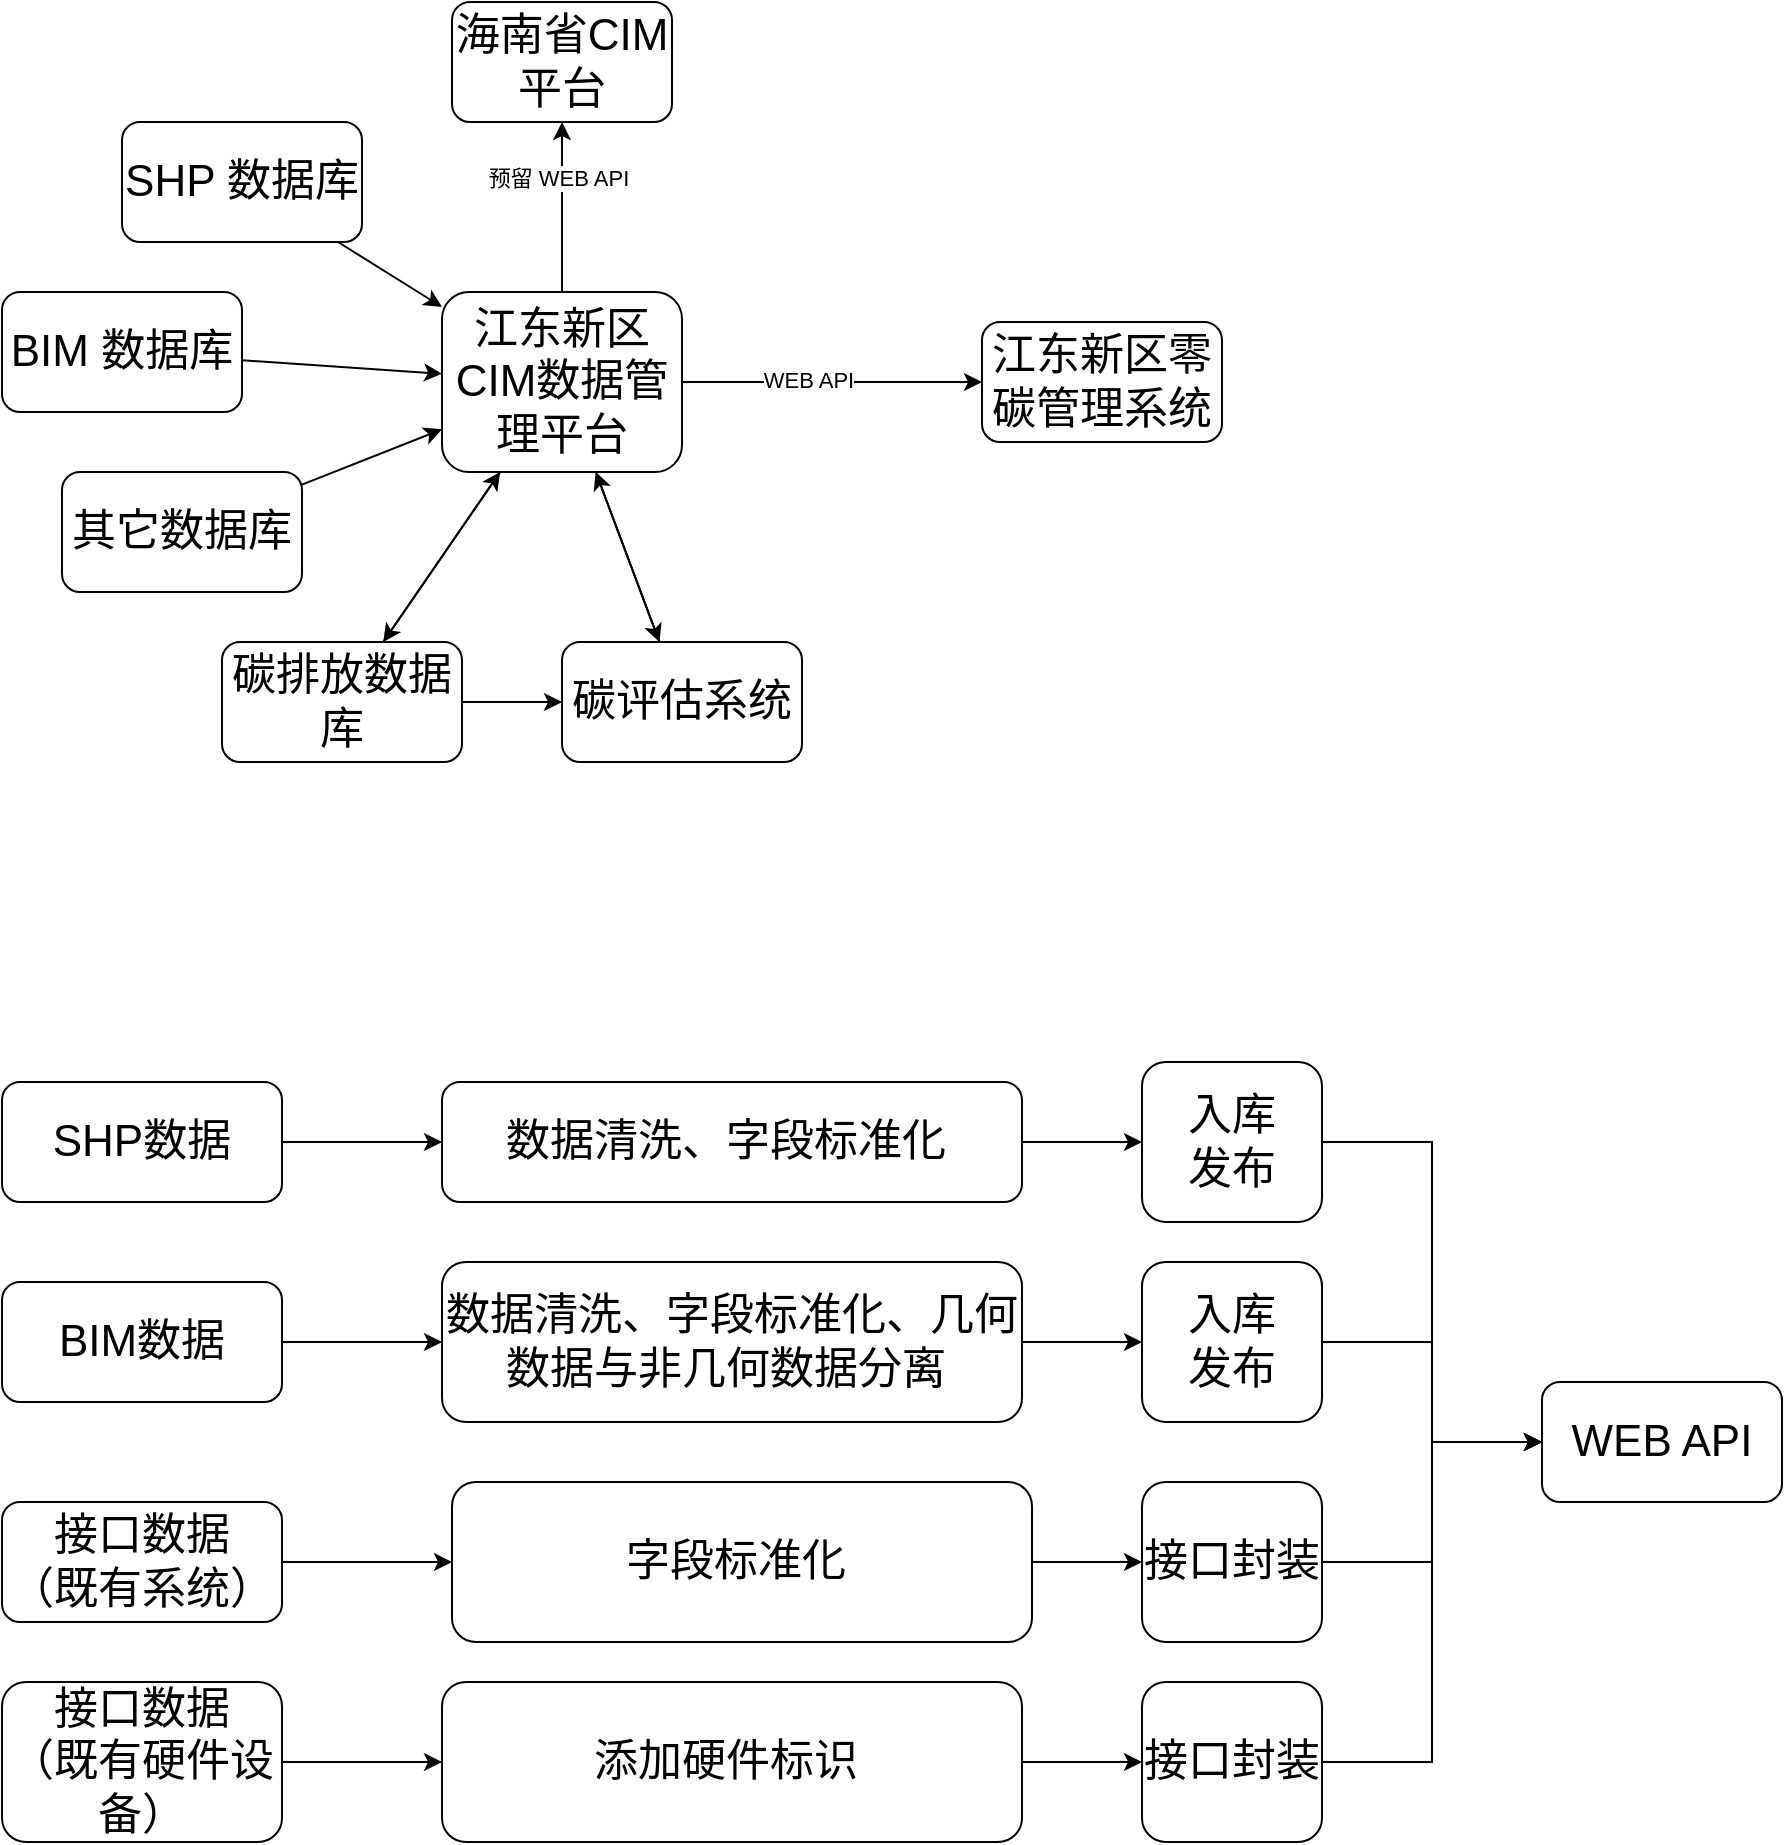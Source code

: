 <mxfile version="21.3.6" type="github">
  <diagram name="第 1 页" id="NKXv_h6Vj96IVA4Fjcek">
    <mxGraphModel dx="1195" dy="652" grid="1" gridSize="10" guides="1" tooltips="1" connect="1" arrows="1" fold="1" page="1" pageScale="1" pageWidth="827" pageHeight="1169" math="0" shadow="0">
      <root>
        <mxCell id="0" />
        <mxCell id="1" parent="0" />
        <mxCell id="PI_EQl_N4xML3odlSElJ-2" style="edgeStyle=orthogonalEdgeStyle;rounded=0;orthogonalLoop=1;jettySize=auto;html=1;" edge="1" parent="1" source="ZtNYFOFDFvPDf5sEN9P7-1" target="PI_EQl_N4xML3odlSElJ-1">
          <mxGeometry relative="1" as="geometry" />
        </mxCell>
        <mxCell id="PI_EQl_N4xML3odlSElJ-15" value="WEB API" style="edgeLabel;html=1;align=center;verticalAlign=middle;resizable=0;points=[];" vertex="1" connectable="0" parent="PI_EQl_N4xML3odlSElJ-2">
          <mxGeometry x="-0.167" y="1" relative="1" as="geometry">
            <mxPoint as="offset" />
          </mxGeometry>
        </mxCell>
        <mxCell id="PI_EQl_N4xML3odlSElJ-5" style="rounded=0;orthogonalLoop=1;jettySize=auto;html=1;" edge="1" parent="1" source="ZtNYFOFDFvPDf5sEN9P7-1" target="PI_EQl_N4xML3odlSElJ-3">
          <mxGeometry relative="1" as="geometry" />
        </mxCell>
        <mxCell id="PI_EQl_N4xML3odlSElJ-6" style="rounded=0;orthogonalLoop=1;jettySize=auto;html=1;" edge="1" parent="1" source="ZtNYFOFDFvPDf5sEN9P7-1" target="PI_EQl_N4xML3odlSElJ-4">
          <mxGeometry relative="1" as="geometry" />
        </mxCell>
        <mxCell id="PI_EQl_N4xML3odlSElJ-13" style="rounded=0;orthogonalLoop=1;jettySize=auto;html=1;" edge="1" parent="1" source="ZtNYFOFDFvPDf5sEN9P7-1" target="PI_EQl_N4xML3odlSElJ-9">
          <mxGeometry relative="1" as="geometry" />
        </mxCell>
        <mxCell id="PI_EQl_N4xML3odlSElJ-14" value="预留 WEB API" style="edgeLabel;html=1;align=center;verticalAlign=middle;resizable=0;points=[];" vertex="1" connectable="0" parent="PI_EQl_N4xML3odlSElJ-13">
          <mxGeometry x="0.34" y="2" relative="1" as="geometry">
            <mxPoint as="offset" />
          </mxGeometry>
        </mxCell>
        <mxCell id="ZtNYFOFDFvPDf5sEN9P7-1" value="&lt;font style=&quot;font-size: 22px;&quot;&gt;江东新区CIM数据管理平台&lt;/font&gt;" style="rounded=1;whiteSpace=wrap;html=1;" parent="1" vertex="1">
          <mxGeometry x="260" y="265" width="120" height="90" as="geometry" />
        </mxCell>
        <mxCell id="PI_EQl_N4xML3odlSElJ-1" value="&lt;font style=&quot;font-size: 22px;&quot;&gt;江东新区零碳管理系统&lt;/font&gt;" style="rounded=1;whiteSpace=wrap;html=1;" vertex="1" parent="1">
          <mxGeometry x="530" y="280" width="120" height="60" as="geometry" />
        </mxCell>
        <mxCell id="PI_EQl_N4xML3odlSElJ-7" style="edgeStyle=orthogonalEdgeStyle;rounded=0;orthogonalLoop=1;jettySize=auto;html=1;" edge="1" parent="1" source="PI_EQl_N4xML3odlSElJ-3" target="PI_EQl_N4xML3odlSElJ-4">
          <mxGeometry relative="1" as="geometry" />
        </mxCell>
        <mxCell id="PI_EQl_N4xML3odlSElJ-10" style="rounded=0;orthogonalLoop=1;jettySize=auto;html=1;" edge="1" parent="1" source="PI_EQl_N4xML3odlSElJ-3" target="ZtNYFOFDFvPDf5sEN9P7-1">
          <mxGeometry relative="1" as="geometry" />
        </mxCell>
        <mxCell id="PI_EQl_N4xML3odlSElJ-3" value="&lt;font style=&quot;font-size: 22px;&quot;&gt;碳排放数据库&lt;/font&gt;" style="rounded=1;whiteSpace=wrap;html=1;" vertex="1" parent="1">
          <mxGeometry x="150" y="440" width="120" height="60" as="geometry" />
        </mxCell>
        <mxCell id="PI_EQl_N4xML3odlSElJ-11" style="rounded=0;orthogonalLoop=1;jettySize=auto;html=1;" edge="1" parent="1" source="PI_EQl_N4xML3odlSElJ-4" target="ZtNYFOFDFvPDf5sEN9P7-1">
          <mxGeometry relative="1" as="geometry" />
        </mxCell>
        <mxCell id="PI_EQl_N4xML3odlSElJ-4" value="&lt;font style=&quot;font-size: 22px;&quot;&gt;碳评估系统&lt;/font&gt;" style="rounded=1;whiteSpace=wrap;html=1;" vertex="1" parent="1">
          <mxGeometry x="320" y="440" width="120" height="60" as="geometry" />
        </mxCell>
        <mxCell id="PI_EQl_N4xML3odlSElJ-9" value="&lt;font style=&quot;font-size: 22px;&quot;&gt;海南省CIM平台&lt;/font&gt;" style="rounded=1;whiteSpace=wrap;html=1;" vertex="1" parent="1">
          <mxGeometry x="265" y="120" width="110" height="60" as="geometry" />
        </mxCell>
        <mxCell id="PI_EQl_N4xML3odlSElJ-19" style="rounded=0;orthogonalLoop=1;jettySize=auto;html=1;" edge="1" parent="1" source="PI_EQl_N4xML3odlSElJ-16" target="ZtNYFOFDFvPDf5sEN9P7-1">
          <mxGeometry relative="1" as="geometry" />
        </mxCell>
        <mxCell id="PI_EQl_N4xML3odlSElJ-16" value="&lt;font style=&quot;font-size: 22px;&quot;&gt;SHP 数据库&lt;/font&gt;" style="rounded=1;whiteSpace=wrap;html=1;" vertex="1" parent="1">
          <mxGeometry x="100" y="180" width="120" height="60" as="geometry" />
        </mxCell>
        <mxCell id="PI_EQl_N4xML3odlSElJ-20" style="rounded=0;orthogonalLoop=1;jettySize=auto;html=1;" edge="1" parent="1" source="PI_EQl_N4xML3odlSElJ-17" target="ZtNYFOFDFvPDf5sEN9P7-1">
          <mxGeometry relative="1" as="geometry" />
        </mxCell>
        <mxCell id="PI_EQl_N4xML3odlSElJ-17" value="&lt;font style=&quot;font-size: 22px;&quot;&gt;BIM 数据库&lt;/font&gt;" style="rounded=1;whiteSpace=wrap;html=1;" vertex="1" parent="1">
          <mxGeometry x="40" y="265" width="120" height="60" as="geometry" />
        </mxCell>
        <mxCell id="PI_EQl_N4xML3odlSElJ-21" style="rounded=0;orthogonalLoop=1;jettySize=auto;html=1;" edge="1" parent="1" source="PI_EQl_N4xML3odlSElJ-18" target="ZtNYFOFDFvPDf5sEN9P7-1">
          <mxGeometry relative="1" as="geometry" />
        </mxCell>
        <mxCell id="PI_EQl_N4xML3odlSElJ-18" value="&lt;font style=&quot;font-size: 22px;&quot;&gt;其它数据库&lt;/font&gt;" style="rounded=1;whiteSpace=wrap;html=1;" vertex="1" parent="1">
          <mxGeometry x="70" y="355" width="120" height="60" as="geometry" />
        </mxCell>
        <mxCell id="PI_EQl_N4xML3odlSElJ-31" style="edgeStyle=orthogonalEdgeStyle;rounded=0;orthogonalLoop=1;jettySize=auto;html=1;" edge="1" parent="1" source="PI_EQl_N4xML3odlSElJ-24" target="PI_EQl_N4xML3odlSElJ-28">
          <mxGeometry relative="1" as="geometry" />
        </mxCell>
        <mxCell id="PI_EQl_N4xML3odlSElJ-24" value="&lt;font style=&quot;font-size: 22px;&quot;&gt;SHP数据&lt;/font&gt;" style="rounded=1;whiteSpace=wrap;html=1;" vertex="1" parent="1">
          <mxGeometry x="40" y="660" width="140" height="60" as="geometry" />
        </mxCell>
        <mxCell id="PI_EQl_N4xML3odlSElJ-30" style="edgeStyle=orthogonalEdgeStyle;rounded=0;orthogonalLoop=1;jettySize=auto;html=1;" edge="1" parent="1" source="PI_EQl_N4xML3odlSElJ-25" target="PI_EQl_N4xML3odlSElJ-29">
          <mxGeometry relative="1" as="geometry" />
        </mxCell>
        <mxCell id="PI_EQl_N4xML3odlSElJ-25" value="&lt;font style=&quot;font-size: 22px;&quot;&gt;BIM数据&lt;/font&gt;" style="rounded=1;whiteSpace=wrap;html=1;" vertex="1" parent="1">
          <mxGeometry x="40" y="760" width="140" height="60" as="geometry" />
        </mxCell>
        <mxCell id="PI_EQl_N4xML3odlSElJ-33" style="edgeStyle=orthogonalEdgeStyle;rounded=0;orthogonalLoop=1;jettySize=auto;html=1;" edge="1" parent="1" source="PI_EQl_N4xML3odlSElJ-26" target="PI_EQl_N4xML3odlSElJ-32">
          <mxGeometry relative="1" as="geometry" />
        </mxCell>
        <mxCell id="PI_EQl_N4xML3odlSElJ-26" value="&lt;font style=&quot;font-size: 22px;&quot;&gt;接口数据&lt;br&gt;（既有系统）&lt;/font&gt;" style="rounded=1;whiteSpace=wrap;html=1;" vertex="1" parent="1">
          <mxGeometry x="40" y="870" width="140" height="60" as="geometry" />
        </mxCell>
        <mxCell id="PI_EQl_N4xML3odlSElJ-35" style="edgeStyle=orthogonalEdgeStyle;rounded=0;orthogonalLoop=1;jettySize=auto;html=1;" edge="1" parent="1" source="PI_EQl_N4xML3odlSElJ-27" target="PI_EQl_N4xML3odlSElJ-34">
          <mxGeometry relative="1" as="geometry" />
        </mxCell>
        <mxCell id="PI_EQl_N4xML3odlSElJ-27" value="&lt;font style=&quot;font-size: 22px;&quot;&gt;接口数据&lt;br&gt;（既有硬件设备）&lt;/font&gt;" style="rounded=1;whiteSpace=wrap;html=1;" vertex="1" parent="1">
          <mxGeometry x="40" y="960" width="140" height="80" as="geometry" />
        </mxCell>
        <mxCell id="PI_EQl_N4xML3odlSElJ-43" style="edgeStyle=orthogonalEdgeStyle;rounded=0;orthogonalLoop=1;jettySize=auto;html=1;" edge="1" parent="1" source="PI_EQl_N4xML3odlSElJ-28" target="PI_EQl_N4xML3odlSElJ-42">
          <mxGeometry relative="1" as="geometry" />
        </mxCell>
        <mxCell id="PI_EQl_N4xML3odlSElJ-28" value="&lt;font style=&quot;font-size: 22px;&quot;&gt;数据清洗、字段标准化&amp;nbsp;&lt;/font&gt;" style="rounded=1;whiteSpace=wrap;html=1;" vertex="1" parent="1">
          <mxGeometry x="260" y="660" width="290" height="60" as="geometry" />
        </mxCell>
        <mxCell id="PI_EQl_N4xML3odlSElJ-41" style="edgeStyle=orthogonalEdgeStyle;rounded=0;orthogonalLoop=1;jettySize=auto;html=1;" edge="1" parent="1" source="PI_EQl_N4xML3odlSElJ-29" target="PI_EQl_N4xML3odlSElJ-40">
          <mxGeometry relative="1" as="geometry" />
        </mxCell>
        <mxCell id="PI_EQl_N4xML3odlSElJ-29" value="&lt;font style=&quot;font-size: 22px;&quot;&gt;数据清洗、字段标准化、几何数据与非几何数据分离&amp;nbsp;&lt;/font&gt;" style="rounded=1;whiteSpace=wrap;html=1;" vertex="1" parent="1">
          <mxGeometry x="260" y="750" width="290" height="80" as="geometry" />
        </mxCell>
        <mxCell id="PI_EQl_N4xML3odlSElJ-46" style="edgeStyle=orthogonalEdgeStyle;rounded=0;orthogonalLoop=1;jettySize=auto;html=1;" edge="1" parent="1" source="PI_EQl_N4xML3odlSElJ-32" target="PI_EQl_N4xML3odlSElJ-44">
          <mxGeometry relative="1" as="geometry" />
        </mxCell>
        <mxCell id="PI_EQl_N4xML3odlSElJ-32" value="&lt;font style=&quot;font-size: 22px;&quot;&gt;字段标准化&amp;nbsp;&lt;/font&gt;" style="rounded=1;whiteSpace=wrap;html=1;" vertex="1" parent="1">
          <mxGeometry x="265" y="860" width="290" height="80" as="geometry" />
        </mxCell>
        <mxCell id="PI_EQl_N4xML3odlSElJ-47" style="edgeStyle=orthogonalEdgeStyle;rounded=0;orthogonalLoop=1;jettySize=auto;html=1;entryX=0;entryY=0.5;entryDx=0;entryDy=0;" edge="1" parent="1" source="PI_EQl_N4xML3odlSElJ-34" target="PI_EQl_N4xML3odlSElJ-45">
          <mxGeometry relative="1" as="geometry" />
        </mxCell>
        <mxCell id="PI_EQl_N4xML3odlSElJ-34" value="&lt;font style=&quot;font-size: 22px;&quot;&gt;添加硬件标识&amp;nbsp;&lt;/font&gt;" style="rounded=1;whiteSpace=wrap;html=1;" vertex="1" parent="1">
          <mxGeometry x="260" y="960" width="290" height="80" as="geometry" />
        </mxCell>
        <mxCell id="PI_EQl_N4xML3odlSElJ-50" style="edgeStyle=orthogonalEdgeStyle;rounded=0;orthogonalLoop=1;jettySize=auto;html=1;" edge="1" parent="1" source="PI_EQl_N4xML3odlSElJ-40" target="PI_EQl_N4xML3odlSElJ-48">
          <mxGeometry relative="1" as="geometry" />
        </mxCell>
        <mxCell id="PI_EQl_N4xML3odlSElJ-40" value="&lt;font style=&quot;font-size: 22px;&quot;&gt;入库&lt;br&gt;发布&lt;br&gt;&lt;/font&gt;" style="rounded=1;whiteSpace=wrap;html=1;" vertex="1" parent="1">
          <mxGeometry x="610" y="750" width="90" height="80" as="geometry" />
        </mxCell>
        <mxCell id="PI_EQl_N4xML3odlSElJ-49" style="edgeStyle=orthogonalEdgeStyle;rounded=0;orthogonalLoop=1;jettySize=auto;html=1;entryX=0;entryY=0.5;entryDx=0;entryDy=0;" edge="1" parent="1" source="PI_EQl_N4xML3odlSElJ-42" target="PI_EQl_N4xML3odlSElJ-48">
          <mxGeometry relative="1" as="geometry" />
        </mxCell>
        <mxCell id="PI_EQl_N4xML3odlSElJ-42" value="&lt;font style=&quot;font-size: 22px;&quot;&gt;入库&lt;br&gt;发布&lt;/font&gt;" style="rounded=1;whiteSpace=wrap;html=1;" vertex="1" parent="1">
          <mxGeometry x="610" y="650" width="90" height="80" as="geometry" />
        </mxCell>
        <mxCell id="PI_EQl_N4xML3odlSElJ-51" style="edgeStyle=orthogonalEdgeStyle;rounded=0;orthogonalLoop=1;jettySize=auto;html=1;entryX=0;entryY=0.5;entryDx=0;entryDy=0;" edge="1" parent="1" source="PI_EQl_N4xML3odlSElJ-44" target="PI_EQl_N4xML3odlSElJ-48">
          <mxGeometry relative="1" as="geometry" />
        </mxCell>
        <mxCell id="PI_EQl_N4xML3odlSElJ-44" value="&lt;font style=&quot;font-size: 22px;&quot;&gt;接口封装&lt;/font&gt;" style="rounded=1;whiteSpace=wrap;html=1;" vertex="1" parent="1">
          <mxGeometry x="610" y="860" width="90" height="80" as="geometry" />
        </mxCell>
        <mxCell id="PI_EQl_N4xML3odlSElJ-52" style="edgeStyle=orthogonalEdgeStyle;rounded=0;orthogonalLoop=1;jettySize=auto;html=1;entryX=0;entryY=0.5;entryDx=0;entryDy=0;" edge="1" parent="1" source="PI_EQl_N4xML3odlSElJ-45" target="PI_EQl_N4xML3odlSElJ-48">
          <mxGeometry relative="1" as="geometry" />
        </mxCell>
        <mxCell id="PI_EQl_N4xML3odlSElJ-45" value="&lt;font style=&quot;font-size: 22px;&quot;&gt;接口封装&lt;/font&gt;" style="rounded=1;whiteSpace=wrap;html=1;" vertex="1" parent="1">
          <mxGeometry x="610" y="960" width="90" height="80" as="geometry" />
        </mxCell>
        <mxCell id="PI_EQl_N4xML3odlSElJ-48" value="&lt;font style=&quot;font-size: 22px;&quot;&gt;WEB API&lt;/font&gt;" style="rounded=1;whiteSpace=wrap;html=1;" vertex="1" parent="1">
          <mxGeometry x="810" y="810" width="120" height="60" as="geometry" />
        </mxCell>
      </root>
    </mxGraphModel>
  </diagram>
</mxfile>
